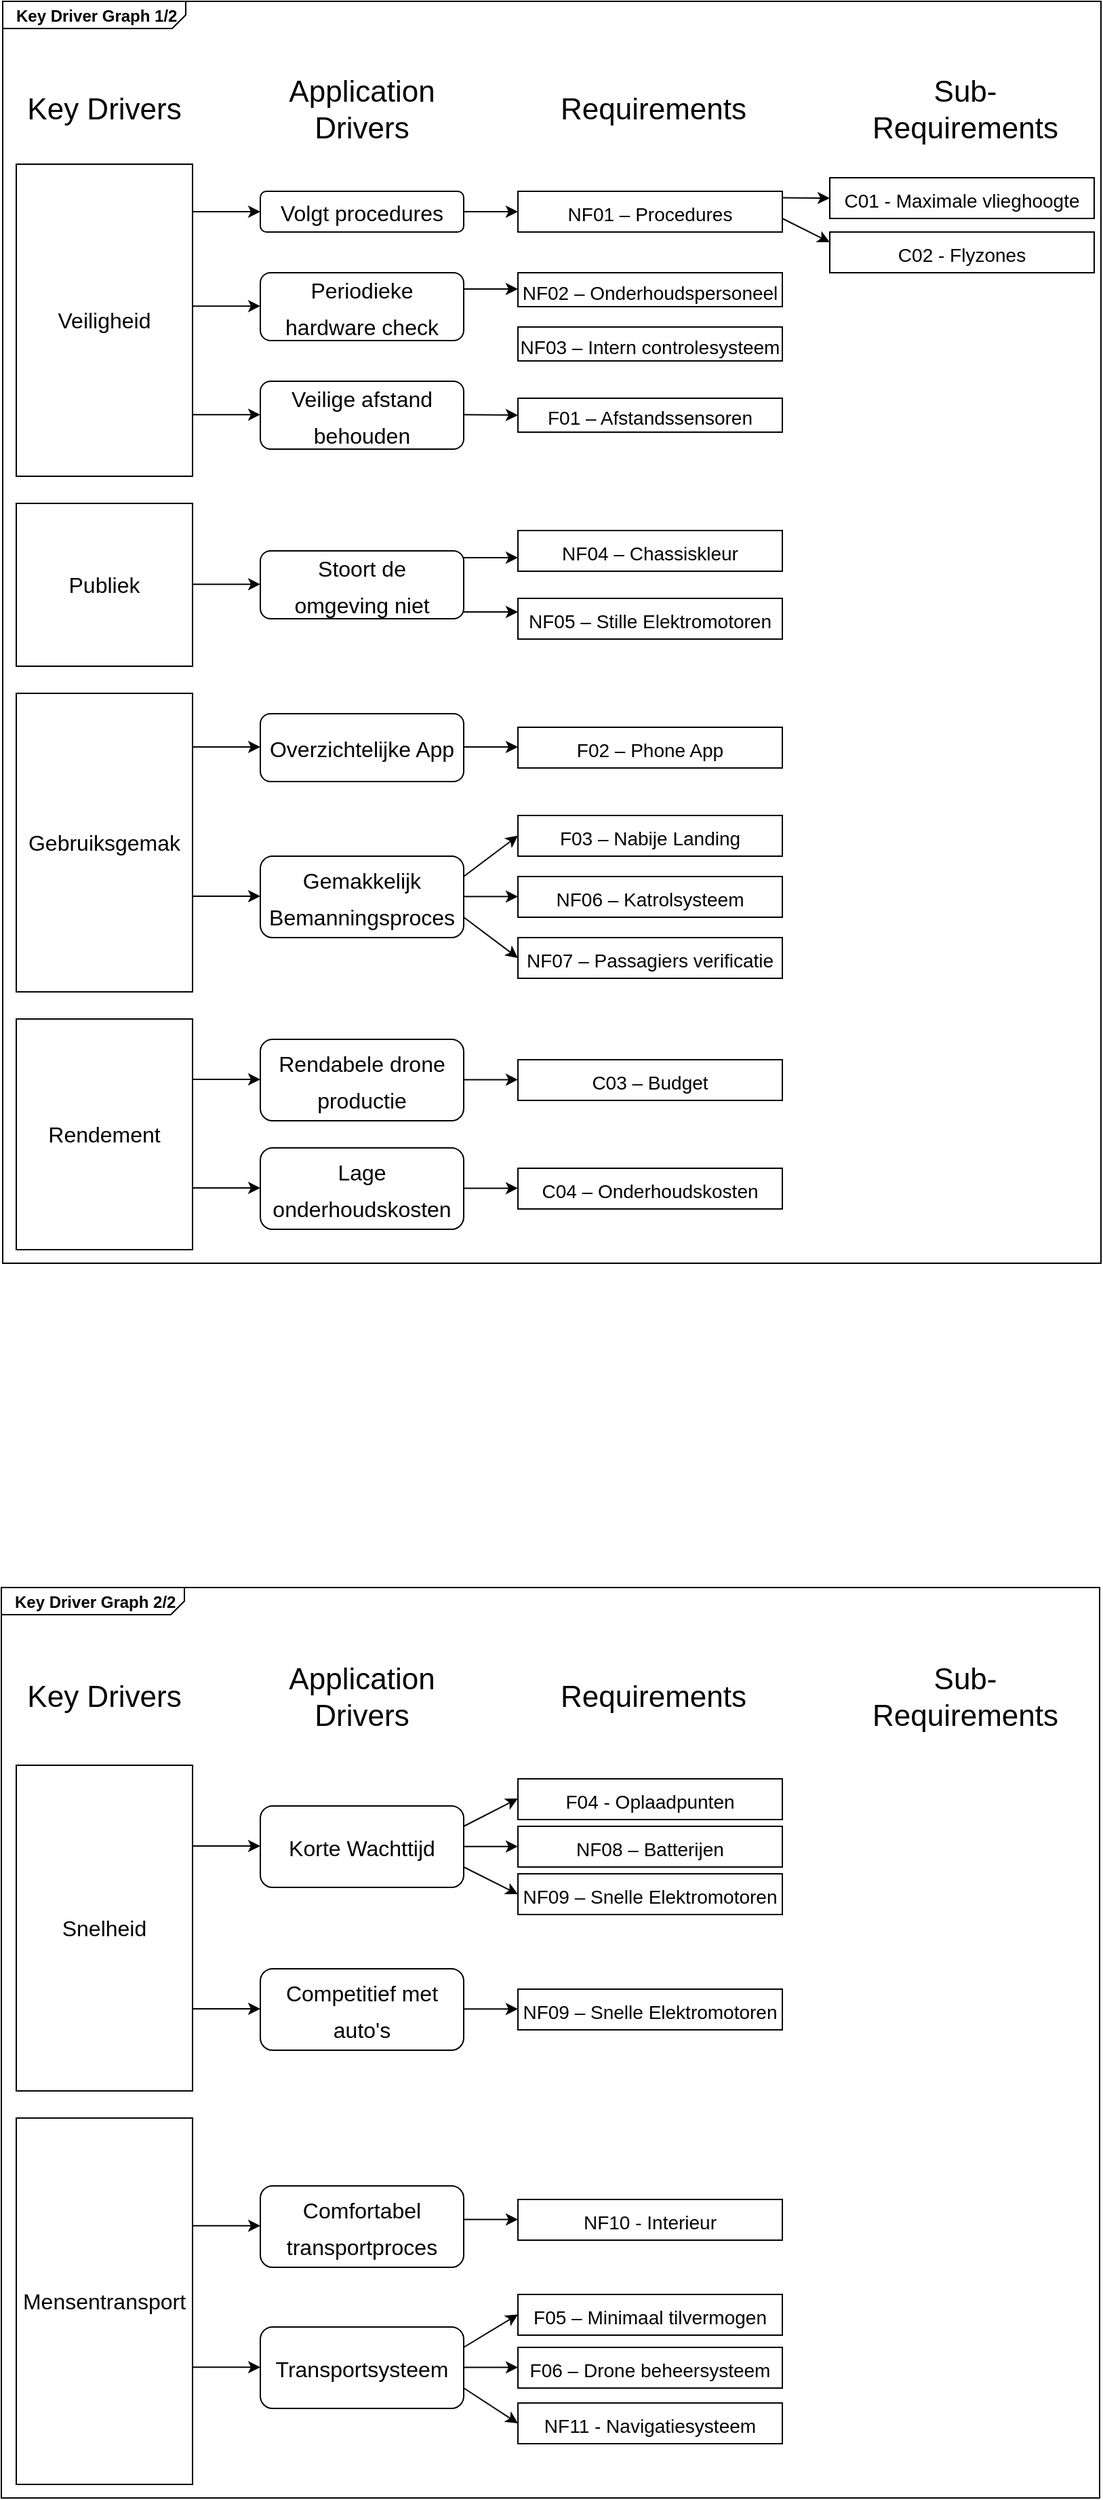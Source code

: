 <mxfile version="14.3.2" type="device"><diagram id="pJFDUfZUZtoUKSCAOG6n" name="Page-1"><mxGraphModel dx="1422" dy="762" grid="1" gridSize="10" guides="1" tooltips="1" connect="1" arrows="1" fold="1" page="1" pageScale="1" pageWidth="827" pageHeight="1169" math="0" shadow="0"><root><mxCell id="0"/><mxCell id="1" parent="0"/><mxCell id="VRCcoFqGgoED8w-FiLaM-70" value="&lt;p style=&quot;margin: 0px ; margin-top: 4px ; margin-left: 10px ; text-align: left&quot;&gt;&lt;b&gt;Key Driver Graph 2/2&lt;/b&gt;&lt;/p&gt;" style="html=1;shape=mxgraph.sysml.package;align=left;spacingLeft=5;verticalAlign=top;spacingTop=-3;labelX=135;html=1;overflow=fill;" vertex="1" parent="1"><mxGeometry x="9" y="1179" width="810" height="671" as="geometry"/></mxCell><mxCell id="VRCcoFqGgoED8w-FiLaM-1" value="&lt;p style=&quot;margin: 0px ; margin-top: 4px ; margin-left: 10px ; text-align: left&quot;&gt;&lt;b&gt;Key Driver Graph 1/2&lt;/b&gt;&lt;/p&gt;" style="html=1;shape=mxgraph.sysml.package;align=left;spacingLeft=5;verticalAlign=top;spacingTop=-3;labelX=135;html=1;overflow=fill;" vertex="1" parent="1"><mxGeometry x="10" y="10" width="810" height="930" as="geometry"/></mxCell><mxCell id="VRCcoFqGgoED8w-FiLaM-2" value="&lt;font style=&quot;font-size: 16px&quot;&gt;Veiligheid&lt;/font&gt;" style="rounded=0;whiteSpace=wrap;html=1;" vertex="1" parent="1"><mxGeometry x="20" y="130" width="130" height="230" as="geometry"/></mxCell><mxCell id="VRCcoFqGgoED8w-FiLaM-3" value="Key Drivers" style="text;html=1;strokeColor=none;fillColor=none;align=center;verticalAlign=middle;whiteSpace=wrap;rounded=0;fontSize=22;" vertex="1" parent="1"><mxGeometry x="25" y="80" width="120" height="20" as="geometry"/></mxCell><mxCell id="VRCcoFqGgoED8w-FiLaM-4" value="Application Drivers" style="text;html=1;strokeColor=none;fillColor=none;align=center;verticalAlign=middle;whiteSpace=wrap;rounded=0;fontSize=22;" vertex="1" parent="1"><mxGeometry x="215" y="80" width="120" height="20" as="geometry"/></mxCell><mxCell id="VRCcoFqGgoED8w-FiLaM-5" value="Requirements" style="text;html=1;strokeColor=none;fillColor=none;align=center;verticalAlign=middle;whiteSpace=wrap;rounded=0;fontSize=22;" vertex="1" parent="1"><mxGeometry x="430" y="80" width="120" height="20" as="geometry"/></mxCell><mxCell id="VRCcoFqGgoED8w-FiLaM-6" value="&lt;font style=&quot;font-size: 16px&quot;&gt;Volgt procedures&lt;/font&gt;" style="rounded=1;whiteSpace=wrap;html=1;fontSize=22;" vertex="1" parent="1"><mxGeometry x="200" y="150" width="150" height="30" as="geometry"/></mxCell><mxCell id="VRCcoFqGgoED8w-FiLaM-7" value="&lt;font style=&quot;font-size: 16px&quot;&gt;Periodieke &lt;br&gt;hardware check&lt;/font&gt;" style="rounded=1;whiteSpace=wrap;html=1;fontSize=22;" vertex="1" parent="1"><mxGeometry x="200" y="210" width="150" height="50" as="geometry"/></mxCell><mxCell id="VRCcoFqGgoED8w-FiLaM-9" value="&lt;span style=&quot;line-height: 107%&quot;&gt;&lt;font style=&quot;font-size: 14px&quot;&gt;NF01 – Procedures&lt;/font&gt;&lt;/span&gt;" style="rounded=0;whiteSpace=wrap;html=1;fontSize=22;" vertex="1" parent="1"><mxGeometry x="390" y="150" width="195" height="30" as="geometry"/></mxCell><mxCell id="VRCcoFqGgoED8w-FiLaM-10" value="&lt;span style=&quot;line-height: 107%&quot;&gt;&lt;font style=&quot;font-size: 14px&quot;&gt;NF02 – Onderhoudspersoneel&lt;/font&gt;&lt;/span&gt;" style="rounded=0;whiteSpace=wrap;html=1;fontSize=22;" vertex="1" parent="1"><mxGeometry x="390" y="210" width="195" height="25" as="geometry"/></mxCell><mxCell id="VRCcoFqGgoED8w-FiLaM-11" value="&lt;font style=&quot;font-size: 16px&quot;&gt;Publiek&lt;/font&gt;" style="rounded=0;whiteSpace=wrap;html=1;" vertex="1" parent="1"><mxGeometry x="20" y="380" width="130" height="120" as="geometry"/></mxCell><mxCell id="VRCcoFqGgoED8w-FiLaM-12" value="&lt;font style=&quot;font-size: 16px&quot;&gt;Stoort de &lt;br&gt;omgeving niet&lt;/font&gt;" style="rounded=1;whiteSpace=wrap;html=1;fontSize=22;" vertex="1" parent="1"><mxGeometry x="200" y="415" width="150" height="50" as="geometry"/></mxCell><mxCell id="VRCcoFqGgoED8w-FiLaM-13" value="&lt;font style=&quot;font-size: 16px&quot;&gt;Veilige afstand behouden&lt;/font&gt;" style="rounded=1;whiteSpace=wrap;html=1;fontSize=22;" vertex="1" parent="1"><mxGeometry x="200" y="290" width="150" height="50" as="geometry"/></mxCell><mxCell id="VRCcoFqGgoED8w-FiLaM-14" value="&lt;span style=&quot;line-height: 107%&quot;&gt;&lt;font style=&quot;font-size: 14px&quot;&gt;F01 – Afstandssensoren&lt;/font&gt;&lt;/span&gt;" style="rounded=0;whiteSpace=wrap;html=1;fontSize=22;" vertex="1" parent="1"><mxGeometry x="390" y="302.5" width="195" height="25" as="geometry"/></mxCell><mxCell id="VRCcoFqGgoED8w-FiLaM-15" value="&lt;span style=&quot;line-height: 107%&quot;&gt;&lt;font style=&quot;font-size: 14px&quot;&gt;NF04 – Chassiskleur&lt;/font&gt;&lt;/span&gt;" style="rounded=0;whiteSpace=wrap;html=1;fontSize=22;" vertex="1" parent="1"><mxGeometry x="390" y="400" width="195" height="30" as="geometry"/></mxCell><mxCell id="VRCcoFqGgoED8w-FiLaM-16" value="&lt;span style=&quot;line-height: 107%&quot;&gt;&lt;font style=&quot;font-size: 14px&quot;&gt;NF05 – Stille Elektromotoren&lt;/font&gt;&lt;/span&gt;" style="rounded=0;whiteSpace=wrap;html=1;fontSize=22;" vertex="1" parent="1"><mxGeometry x="390" y="450" width="195" height="30" as="geometry"/></mxCell><mxCell id="VRCcoFqGgoED8w-FiLaM-18" value="&lt;font style=&quot;font-size: 16px&quot;&gt;Gebruiksgemak&lt;/font&gt;" style="rounded=0;whiteSpace=wrap;html=1;" vertex="1" parent="1"><mxGeometry x="20" y="520" width="130" height="220" as="geometry"/></mxCell><mxCell id="VRCcoFqGgoED8w-FiLaM-19" value="Sub-Requirements" style="text;html=1;strokeColor=none;fillColor=none;align=center;verticalAlign=middle;whiteSpace=wrap;rounded=0;fontSize=22;" vertex="1" parent="1"><mxGeometry x="660" y="80" width="120" height="20" as="geometry"/></mxCell><mxCell id="VRCcoFqGgoED8w-FiLaM-20" value="&lt;span style=&quot;line-height: 107%&quot;&gt;&lt;font style=&quot;font-size: 14px&quot;&gt;C01 - Maximale vlieghoogte&lt;/font&gt;&lt;/span&gt;" style="rounded=0;whiteSpace=wrap;html=1;fontSize=22;" vertex="1" parent="1"><mxGeometry x="620" y="140" width="195" height="30" as="geometry"/></mxCell><mxCell id="VRCcoFqGgoED8w-FiLaM-21" value="&lt;span style=&quot;line-height: 107%&quot;&gt;&lt;font style=&quot;font-size: 14px&quot;&gt;C02 - Flyzones&lt;/font&gt;&lt;/span&gt;" style="rounded=0;whiteSpace=wrap;html=1;fontSize=22;" vertex="1" parent="1"><mxGeometry x="620" y="180" width="195" height="30" as="geometry"/></mxCell><mxCell id="VRCcoFqGgoED8w-FiLaM-22" value="" style="endArrow=classic;html=1;fontSize=22;entryX=0;entryY=0.5;entryDx=0;entryDy=0;" edge="1" parent="1" target="VRCcoFqGgoED8w-FiLaM-6"><mxGeometry width="50" height="50" relative="1" as="geometry"><mxPoint x="150" y="165" as="sourcePoint"/><mxPoint x="250" y="140" as="targetPoint"/></mxGeometry></mxCell><mxCell id="VRCcoFqGgoED8w-FiLaM-23" value="" style="endArrow=classic;html=1;fontSize=22;" edge="1" parent="1"><mxGeometry width="50" height="50" relative="1" as="geometry"><mxPoint x="350" y="165" as="sourcePoint"/><mxPoint x="390" y="165" as="targetPoint"/></mxGeometry></mxCell><mxCell id="VRCcoFqGgoED8w-FiLaM-24" value="" style="endArrow=classic;html=1;fontSize=22;" edge="1" parent="1"><mxGeometry width="50" height="50" relative="1" as="geometry"><mxPoint x="585" y="154.76" as="sourcePoint"/><mxPoint x="620" y="155" as="targetPoint"/></mxGeometry></mxCell><mxCell id="VRCcoFqGgoED8w-FiLaM-25" value="" style="endArrow=classic;html=1;fontSize=22;entryX=0;entryY=0.25;entryDx=0;entryDy=0;" edge="1" parent="1" target="VRCcoFqGgoED8w-FiLaM-21"><mxGeometry width="50" height="50" relative="1" as="geometry"><mxPoint x="585" y="170" as="sourcePoint"/><mxPoint x="635" y="170" as="targetPoint"/></mxGeometry></mxCell><mxCell id="VRCcoFqGgoED8w-FiLaM-26" value="" style="endArrow=classic;html=1;fontSize=22;entryX=0;entryY=0.5;entryDx=0;entryDy=0;" edge="1" parent="1"><mxGeometry width="50" height="50" relative="1" as="geometry"><mxPoint x="150" y="234.58" as="sourcePoint"/><mxPoint x="200" y="234.58" as="targetPoint"/></mxGeometry></mxCell><mxCell id="VRCcoFqGgoED8w-FiLaM-27" value="" style="endArrow=classic;html=1;fontSize=22;entryX=0;entryY=0.5;entryDx=0;entryDy=0;" edge="1" parent="1"><mxGeometry width="50" height="50" relative="1" as="geometry"><mxPoint x="150" y="314.58" as="sourcePoint"/><mxPoint x="200" y="314.58" as="targetPoint"/></mxGeometry></mxCell><mxCell id="VRCcoFqGgoED8w-FiLaM-28" value="" style="endArrow=classic;html=1;fontSize=22;entryX=0;entryY=0.5;entryDx=0;entryDy=0;" edge="1" parent="1"><mxGeometry width="50" height="50" relative="1" as="geometry"><mxPoint x="150" y="439.58" as="sourcePoint"/><mxPoint x="200" y="439.58" as="targetPoint"/></mxGeometry></mxCell><mxCell id="VRCcoFqGgoED8w-FiLaM-29" value="" style="endArrow=classic;html=1;fontSize=22;" edge="1" parent="1"><mxGeometry width="50" height="50" relative="1" as="geometry"><mxPoint x="350" y="314.58" as="sourcePoint"/><mxPoint x="390" y="315" as="targetPoint"/></mxGeometry></mxCell><mxCell id="VRCcoFqGgoED8w-FiLaM-31" value="" style="endArrow=classic;html=1;fontSize=22;" edge="1" parent="1"><mxGeometry width="50" height="50" relative="1" as="geometry"><mxPoint x="350" y="420" as="sourcePoint"/><mxPoint x="390" y="420" as="targetPoint"/></mxGeometry></mxCell><mxCell id="VRCcoFqGgoED8w-FiLaM-32" value="" style="endArrow=classic;html=1;fontSize=22;" edge="1" parent="1"><mxGeometry width="50" height="50" relative="1" as="geometry"><mxPoint x="350" y="460" as="sourcePoint"/><mxPoint x="390" y="460" as="targetPoint"/></mxGeometry></mxCell><mxCell id="VRCcoFqGgoED8w-FiLaM-33" value="&lt;font style=&quot;font-size: 16px&quot;&gt;Overzichtelijke App&lt;/font&gt;" style="rounded=1;whiteSpace=wrap;html=1;fontSize=22;" vertex="1" parent="1"><mxGeometry x="200" y="535" width="150" height="50" as="geometry"/></mxCell><mxCell id="VRCcoFqGgoED8w-FiLaM-34" value="&lt;font style=&quot;font-size: 16px&quot;&gt;Gemakkelijk&lt;br&gt;Bemanningsproces&lt;br&gt;&lt;/font&gt;" style="rounded=1;whiteSpace=wrap;html=1;fontSize=22;" vertex="1" parent="1"><mxGeometry x="200" y="640" width="150" height="60" as="geometry"/></mxCell><mxCell id="VRCcoFqGgoED8w-FiLaM-35" value="&lt;span style=&quot;line-height: 107%&quot;&gt;&lt;font style=&quot;font-size: 14px&quot;&gt;F02 – Phone App&lt;/font&gt;&lt;/span&gt;" style="rounded=0;whiteSpace=wrap;html=1;fontSize=22;" vertex="1" parent="1"><mxGeometry x="390" y="545" width="195" height="30" as="geometry"/></mxCell><mxCell id="VRCcoFqGgoED8w-FiLaM-36" value="&lt;span style=&quot;line-height: 107%&quot;&gt;&lt;font style=&quot;font-size: 14px&quot;&gt;F03 – Nabije Landing&lt;/font&gt;&lt;/span&gt;" style="rounded=0;whiteSpace=wrap;html=1;fontSize=22;" vertex="1" parent="1"><mxGeometry x="390" y="610" width="195" height="30" as="geometry"/></mxCell><mxCell id="VRCcoFqGgoED8w-FiLaM-37" value="&lt;span style=&quot;line-height: 107%&quot;&gt;&lt;font style=&quot;font-size: 14px&quot;&gt;NF06 – Katrolsysteem&lt;/font&gt;&lt;/span&gt;" style="rounded=0;whiteSpace=wrap;html=1;fontSize=22;" vertex="1" parent="1"><mxGeometry x="390" y="655" width="195" height="30" as="geometry"/></mxCell><mxCell id="VRCcoFqGgoED8w-FiLaM-38" value="&lt;span style=&quot;line-height: 107%&quot;&gt;&lt;font style=&quot;font-size: 14px&quot;&gt;NF07 – Passagiers verificatie&lt;/font&gt;&lt;/span&gt;" style="rounded=0;whiteSpace=wrap;html=1;fontSize=22;" vertex="1" parent="1"><mxGeometry x="390" y="700" width="195" height="30" as="geometry"/></mxCell><mxCell id="VRCcoFqGgoED8w-FiLaM-39" value="" style="endArrow=classic;html=1;fontSize=22;entryX=0;entryY=0.5;entryDx=0;entryDy=0;" edge="1" parent="1"><mxGeometry width="50" height="50" relative="1" as="geometry"><mxPoint x="150" y="559.5" as="sourcePoint"/><mxPoint x="200" y="559.5" as="targetPoint"/></mxGeometry></mxCell><mxCell id="VRCcoFqGgoED8w-FiLaM-40" value="" style="endArrow=classic;html=1;fontSize=22;entryX=0;entryY=0.5;entryDx=0;entryDy=0;" edge="1" parent="1"><mxGeometry width="50" height="50" relative="1" as="geometry"><mxPoint x="150" y="669.5" as="sourcePoint"/><mxPoint x="200" y="669.5" as="targetPoint"/></mxGeometry></mxCell><mxCell id="VRCcoFqGgoED8w-FiLaM-42" value="" style="endArrow=classic;html=1;fontSize=22;" edge="1" parent="1"><mxGeometry width="50" height="50" relative="1" as="geometry"><mxPoint x="350" y="559.5" as="sourcePoint"/><mxPoint x="390" y="559.5" as="targetPoint"/></mxGeometry></mxCell><mxCell id="VRCcoFqGgoED8w-FiLaM-43" value="" style="endArrow=classic;html=1;fontSize=22;exitX=1;exitY=0.25;exitDx=0;exitDy=0;" edge="1" parent="1" source="VRCcoFqGgoED8w-FiLaM-34"><mxGeometry width="50" height="50" relative="1" as="geometry"><mxPoint x="350" y="624.9" as="sourcePoint"/><mxPoint x="390" y="624.9" as="targetPoint"/></mxGeometry></mxCell><mxCell id="VRCcoFqGgoED8w-FiLaM-44" value="" style="endArrow=classic;html=1;fontSize=22;" edge="1" parent="1"><mxGeometry width="50" height="50" relative="1" as="geometry"><mxPoint x="350" y="669.8" as="sourcePoint"/><mxPoint x="390" y="669.8" as="targetPoint"/></mxGeometry></mxCell><mxCell id="VRCcoFqGgoED8w-FiLaM-45" value="" style="endArrow=classic;html=1;fontSize=22;entryX=0;entryY=0.5;entryDx=0;entryDy=0;" edge="1" parent="1" target="VRCcoFqGgoED8w-FiLaM-38"><mxGeometry width="50" height="50" relative="1" as="geometry"><mxPoint x="350" y="685" as="sourcePoint"/><mxPoint x="390" y="685" as="targetPoint"/></mxGeometry></mxCell><mxCell id="VRCcoFqGgoED8w-FiLaM-46" value="&lt;font style=&quot;font-size: 16px&quot;&gt;Rendement&lt;/font&gt;" style="rounded=0;whiteSpace=wrap;html=1;" vertex="1" parent="1"><mxGeometry x="20" y="760" width="130" height="170" as="geometry"/></mxCell><mxCell id="VRCcoFqGgoED8w-FiLaM-47" value="&lt;font style=&quot;font-size: 16px&quot;&gt;Snelheid&lt;/font&gt;" style="rounded=0;whiteSpace=wrap;html=1;" vertex="1" parent="1"><mxGeometry x="20" y="1310" width="130" height="240" as="geometry"/></mxCell><mxCell id="VRCcoFqGgoED8w-FiLaM-48" value="&lt;font style=&quot;font-size: 16px&quot;&gt;Mensentransport&lt;/font&gt;" style="rounded=0;whiteSpace=wrap;html=1;" vertex="1" parent="1"><mxGeometry x="20" y="1570" width="130" height="270" as="geometry"/></mxCell><mxCell id="VRCcoFqGgoED8w-FiLaM-49" value="&lt;font style=&quot;font-size: 16px&quot;&gt;Rendabele drone productie&lt;br&gt;&lt;/font&gt;" style="rounded=1;whiteSpace=wrap;html=1;fontSize=22;" vertex="1" parent="1"><mxGeometry x="200" y="775" width="150" height="60" as="geometry"/></mxCell><mxCell id="VRCcoFqGgoED8w-FiLaM-50" value="&lt;font style=&quot;font-size: 16px&quot;&gt;Lage onderhoudskosten&lt;br&gt;&lt;/font&gt;" style="rounded=1;whiteSpace=wrap;html=1;fontSize=22;" vertex="1" parent="1"><mxGeometry x="200" y="855" width="150" height="60" as="geometry"/></mxCell><mxCell id="VRCcoFqGgoED8w-FiLaM-52" value="&lt;span style=&quot;line-height: 107%&quot;&gt;&lt;font style=&quot;font-size: 14px&quot;&gt;C03 – Budget&lt;/font&gt;&lt;/span&gt;" style="rounded=0;whiteSpace=wrap;html=1;fontSize=22;" vertex="1" parent="1"><mxGeometry x="390" y="790" width="195" height="30" as="geometry"/></mxCell><mxCell id="VRCcoFqGgoED8w-FiLaM-53" value="&lt;span style=&quot;line-height: 107%&quot;&gt;&lt;font style=&quot;font-size: 14px&quot;&gt;C04 – Onderhoudskosten&lt;/font&gt;&lt;/span&gt;" style="rounded=0;whiteSpace=wrap;html=1;fontSize=22;" vertex="1" parent="1"><mxGeometry x="390" y="870" width="195" height="30" as="geometry"/></mxCell><mxCell id="VRCcoFqGgoED8w-FiLaM-54" value="&lt;font style=&quot;font-size: 16px&quot;&gt;Competitief met auto's&lt;br&gt;&lt;/font&gt;" style="rounded=1;whiteSpace=wrap;html=1;fontSize=22;" vertex="1" parent="1"><mxGeometry x="200" y="1460" width="150" height="60" as="geometry"/></mxCell><mxCell id="VRCcoFqGgoED8w-FiLaM-55" value="&lt;span style=&quot;line-height: 107%&quot;&gt;&lt;font style=&quot;font-size: 14px&quot;&gt;NF08 – Batterijen&lt;/font&gt;&lt;/span&gt;" style="rounded=0;whiteSpace=wrap;html=1;fontSize=22;" vertex="1" parent="1"><mxGeometry x="390" y="1355" width="195" height="30" as="geometry"/></mxCell><mxCell id="VRCcoFqGgoED8w-FiLaM-57" value="&lt;span style=&quot;font-size: 14px&quot;&gt;F04 - Oplaadpunten&lt;/span&gt;" style="rounded=0;whiteSpace=wrap;html=1;fontSize=22;" vertex="1" parent="1"><mxGeometry x="390" y="1320" width="195" height="30" as="geometry"/></mxCell><mxCell id="VRCcoFqGgoED8w-FiLaM-59" value="&lt;font style=&quot;font-size: 16px&quot;&gt;Korte Wachttijd&lt;br&gt;&lt;/font&gt;" style="rounded=1;whiteSpace=wrap;html=1;fontSize=22;" vertex="1" parent="1"><mxGeometry x="200" y="1340" width="150" height="60" as="geometry"/></mxCell><mxCell id="VRCcoFqGgoED8w-FiLaM-61" value="&lt;span style=&quot;font-size: 14px&quot;&gt;NF09 – Snelle Elektromotoren&lt;/span&gt;" style="rounded=0;whiteSpace=wrap;html=1;fontSize=22;" vertex="1" parent="1"><mxGeometry x="390" y="1475" width="195" height="30" as="geometry"/></mxCell><mxCell id="VRCcoFqGgoED8w-FiLaM-62" value="" style="endArrow=classic;html=1;fontSize=22;" edge="1" parent="1"><mxGeometry width="50" height="50" relative="1" as="geometry"><mxPoint x="350" y="222" as="sourcePoint"/><mxPoint x="390" y="222" as="targetPoint"/></mxGeometry></mxCell><mxCell id="VRCcoFqGgoED8w-FiLaM-63" value="&lt;span style=&quot;line-height: 107%&quot;&gt;&lt;font style=&quot;font-size: 14px&quot;&gt;NF03 – Intern controlesysteem&lt;/font&gt;&lt;/span&gt;" style="rounded=0;whiteSpace=wrap;html=1;fontSize=22;" vertex="1" parent="1"><mxGeometry x="390" y="250" width="195" height="25" as="geometry"/></mxCell><mxCell id="VRCcoFqGgoED8w-FiLaM-64" value="" style="endArrow=classic;html=1;fontSize=22;entryX=0;entryY=0.5;entryDx=0;entryDy=0;" edge="1" parent="1"><mxGeometry width="50" height="50" relative="1" as="geometry"><mxPoint x="150" y="804.5" as="sourcePoint"/><mxPoint x="200" y="804.5" as="targetPoint"/></mxGeometry></mxCell><mxCell id="VRCcoFqGgoED8w-FiLaM-65" value="" style="endArrow=classic;html=1;fontSize=22;entryX=0;entryY=0.5;entryDx=0;entryDy=0;" edge="1" parent="1"><mxGeometry width="50" height="50" relative="1" as="geometry"><mxPoint x="150" y="884.5" as="sourcePoint"/><mxPoint x="200" y="884.5" as="targetPoint"/></mxGeometry></mxCell><mxCell id="VRCcoFqGgoED8w-FiLaM-68" value="" style="endArrow=classic;html=1;fontSize=22;" edge="1" parent="1"><mxGeometry width="50" height="50" relative="1" as="geometry"><mxPoint x="350" y="804.71" as="sourcePoint"/><mxPoint x="390" y="804.71" as="targetPoint"/></mxGeometry></mxCell><mxCell id="VRCcoFqGgoED8w-FiLaM-69" value="" style="endArrow=classic;html=1;fontSize=22;" edge="1" parent="1"><mxGeometry width="50" height="50" relative="1" as="geometry"><mxPoint x="350" y="884.71" as="sourcePoint"/><mxPoint x="390" y="884.71" as="targetPoint"/></mxGeometry></mxCell><mxCell id="VRCcoFqGgoED8w-FiLaM-75" value="Key Drivers" style="text;html=1;strokeColor=none;fillColor=none;align=center;verticalAlign=middle;whiteSpace=wrap;rounded=0;fontSize=22;" vertex="1" parent="1"><mxGeometry x="25" y="1250" width="120" height="20" as="geometry"/></mxCell><mxCell id="VRCcoFqGgoED8w-FiLaM-76" value="Application Drivers" style="text;html=1;strokeColor=none;fillColor=none;align=center;verticalAlign=middle;whiteSpace=wrap;rounded=0;fontSize=22;" vertex="1" parent="1"><mxGeometry x="215" y="1250" width="120" height="20" as="geometry"/></mxCell><mxCell id="VRCcoFqGgoED8w-FiLaM-77" value="Requirements" style="text;html=1;strokeColor=none;fillColor=none;align=center;verticalAlign=middle;whiteSpace=wrap;rounded=0;fontSize=22;" vertex="1" parent="1"><mxGeometry x="430" y="1250" width="120" height="20" as="geometry"/></mxCell><mxCell id="VRCcoFqGgoED8w-FiLaM-78" value="Sub-Requirements" style="text;html=1;strokeColor=none;fillColor=none;align=center;verticalAlign=middle;whiteSpace=wrap;rounded=0;fontSize=22;" vertex="1" parent="1"><mxGeometry x="660" y="1250" width="120" height="20" as="geometry"/></mxCell><mxCell id="VRCcoFqGgoED8w-FiLaM-80" value="&lt;span style=&quot;font-size: 14px&quot;&gt;NF09 – Snelle Elektromotoren&lt;/span&gt;" style="rounded=0;whiteSpace=wrap;html=1;fontSize=22;" vertex="1" parent="1"><mxGeometry x="390" y="1390" width="195" height="30" as="geometry"/></mxCell><mxCell id="VRCcoFqGgoED8w-FiLaM-81" value="" style="endArrow=classic;html=1;fontSize=22;entryX=0;entryY=0.5;entryDx=0;entryDy=0;" edge="1" parent="1"><mxGeometry width="50" height="50" relative="1" as="geometry"><mxPoint x="150" y="1369.5" as="sourcePoint"/><mxPoint x="200" y="1369.5" as="targetPoint"/></mxGeometry></mxCell><mxCell id="VRCcoFqGgoED8w-FiLaM-82" value="" style="endArrow=classic;html=1;fontSize=22;entryX=0;entryY=0.5;entryDx=0;entryDy=0;" edge="1" parent="1"><mxGeometry width="50" height="50" relative="1" as="geometry"><mxPoint x="150" y="1489.5" as="sourcePoint"/><mxPoint x="200" y="1489.5" as="targetPoint"/></mxGeometry></mxCell><mxCell id="VRCcoFqGgoED8w-FiLaM-83" value="" style="endArrow=classic;html=1;fontSize=22;exitX=1;exitY=0.25;exitDx=0;exitDy=0;" edge="1" parent="1" source="VRCcoFqGgoED8w-FiLaM-59"><mxGeometry width="50" height="50" relative="1" as="geometry"><mxPoint x="350" y="1334.5" as="sourcePoint"/><mxPoint x="390" y="1334.5" as="targetPoint"/></mxGeometry></mxCell><mxCell id="VRCcoFqGgoED8w-FiLaM-84" value="" style="endArrow=classic;html=1;fontSize=22;" edge="1" parent="1"><mxGeometry width="50" height="50" relative="1" as="geometry"><mxPoint x="350" y="1369.83" as="sourcePoint"/><mxPoint x="390" y="1369.83" as="targetPoint"/></mxGeometry></mxCell><mxCell id="VRCcoFqGgoED8w-FiLaM-85" value="" style="endArrow=classic;html=1;fontSize=22;entryX=0;entryY=0.5;entryDx=0;entryDy=0;exitX=1;exitY=0.75;exitDx=0;exitDy=0;" edge="1" parent="1" source="VRCcoFqGgoED8w-FiLaM-59" target="VRCcoFqGgoED8w-FiLaM-80"><mxGeometry width="50" height="50" relative="1" as="geometry"><mxPoint x="350" y="1390" as="sourcePoint"/><mxPoint x="390" y="1390" as="targetPoint"/></mxGeometry></mxCell><mxCell id="VRCcoFqGgoED8w-FiLaM-86" value="" style="endArrow=classic;html=1;fontSize=22;" edge="1" parent="1"><mxGeometry width="50" height="50" relative="1" as="geometry"><mxPoint x="350" y="1489.66" as="sourcePoint"/><mxPoint x="390" y="1489.66" as="targetPoint"/></mxGeometry></mxCell><mxCell id="VRCcoFqGgoED8w-FiLaM-87" value="&lt;font style=&quot;font-size: 16px&quot;&gt;Comfortabel transportproces&lt;br&gt;&lt;/font&gt;" style="rounded=1;whiteSpace=wrap;html=1;fontSize=22;" vertex="1" parent="1"><mxGeometry x="200" y="1620" width="150" height="60" as="geometry"/></mxCell><mxCell id="VRCcoFqGgoED8w-FiLaM-88" value="&lt;font style=&quot;font-size: 16px&quot;&gt;Transportsysteem&lt;br&gt;&lt;/font&gt;" style="rounded=1;whiteSpace=wrap;html=1;fontSize=22;" vertex="1" parent="1"><mxGeometry x="200" y="1724" width="150" height="60" as="geometry"/></mxCell><mxCell id="VRCcoFqGgoED8w-FiLaM-89" value="&lt;span style=&quot;font-size: 14px&quot;&gt;F06 – Drone beheersysteem&lt;/span&gt;" style="rounded=0;whiteSpace=wrap;html=1;fontSize=22;" vertex="1" parent="1"><mxGeometry x="390" y="1739" width="195" height="30" as="geometry"/></mxCell><mxCell id="VRCcoFqGgoED8w-FiLaM-90" value="&lt;span style=&quot;font-size: 14px&quot;&gt;F05 – Minimaal tilvermogen&lt;/span&gt;" style="rounded=0;whiteSpace=wrap;html=1;fontSize=22;" vertex="1" parent="1"><mxGeometry x="390" y="1700" width="195" height="30" as="geometry"/></mxCell><mxCell id="VRCcoFqGgoED8w-FiLaM-92" value="&lt;span style=&quot;font-size: 14px&quot;&gt;NF11 - Navigatiesysteem&lt;/span&gt;" style="rounded=0;whiteSpace=wrap;html=1;fontSize=22;" vertex="1" parent="1"><mxGeometry x="390" y="1780" width="195" height="30" as="geometry"/></mxCell><mxCell id="VRCcoFqGgoED8w-FiLaM-93" value="&lt;span style=&quot;font-size: 14px&quot;&gt;NF10 - Interieur&lt;/span&gt;" style="rounded=0;whiteSpace=wrap;html=1;fontSize=22;" vertex="1" parent="1"><mxGeometry x="390" y="1630" width="195" height="30" as="geometry"/></mxCell><mxCell id="VRCcoFqGgoED8w-FiLaM-94" value="" style="endArrow=classic;html=1;fontSize=22;entryX=0;entryY=0.5;entryDx=0;entryDy=0;" edge="1" parent="1"><mxGeometry width="50" height="50" relative="1" as="geometry"><mxPoint x="150" y="1649.41" as="sourcePoint"/><mxPoint x="200" y="1649.41" as="targetPoint"/></mxGeometry></mxCell><mxCell id="VRCcoFqGgoED8w-FiLaM-95" value="" style="endArrow=classic;html=1;fontSize=22;" edge="1" parent="1"><mxGeometry width="50" height="50" relative="1" as="geometry"><mxPoint x="350" y="1753.8" as="sourcePoint"/><mxPoint x="390" y="1753.8" as="targetPoint"/></mxGeometry></mxCell><mxCell id="VRCcoFqGgoED8w-FiLaM-96" value="" style="endArrow=classic;html=1;fontSize=22;" edge="1" parent="1"><mxGeometry width="50" height="50" relative="1" as="geometry"><mxPoint x="350" y="1644.8" as="sourcePoint"/><mxPoint x="390" y="1644.8" as="targetPoint"/></mxGeometry></mxCell><mxCell id="VRCcoFqGgoED8w-FiLaM-97" value="" style="endArrow=classic;html=1;fontSize=22;exitX=1;exitY=0.25;exitDx=0;exitDy=0;" edge="1" parent="1" source="VRCcoFqGgoED8w-FiLaM-88"><mxGeometry width="50" height="50" relative="1" as="geometry"><mxPoint x="350" y="1714.8" as="sourcePoint"/><mxPoint x="390" y="1714.8" as="targetPoint"/></mxGeometry></mxCell><mxCell id="VRCcoFqGgoED8w-FiLaM-98" value="" style="endArrow=classic;html=1;fontSize=22;entryX=0;entryY=0.5;entryDx=0;entryDy=0;" edge="1" parent="1" target="VRCcoFqGgoED8w-FiLaM-92"><mxGeometry width="50" height="50" relative="1" as="geometry"><mxPoint x="350" y="1769.0" as="sourcePoint"/><mxPoint x="390" y="1769.0" as="targetPoint"/></mxGeometry></mxCell><mxCell id="VRCcoFqGgoED8w-FiLaM-99" value="" style="endArrow=classic;html=1;fontSize=22;entryX=0;entryY=0.5;entryDx=0;entryDy=0;" edge="1" parent="1"><mxGeometry width="50" height="50" relative="1" as="geometry"><mxPoint x="150" y="1753.66" as="sourcePoint"/><mxPoint x="200" y="1753.66" as="targetPoint"/></mxGeometry></mxCell></root></mxGraphModel></diagram></mxfile>